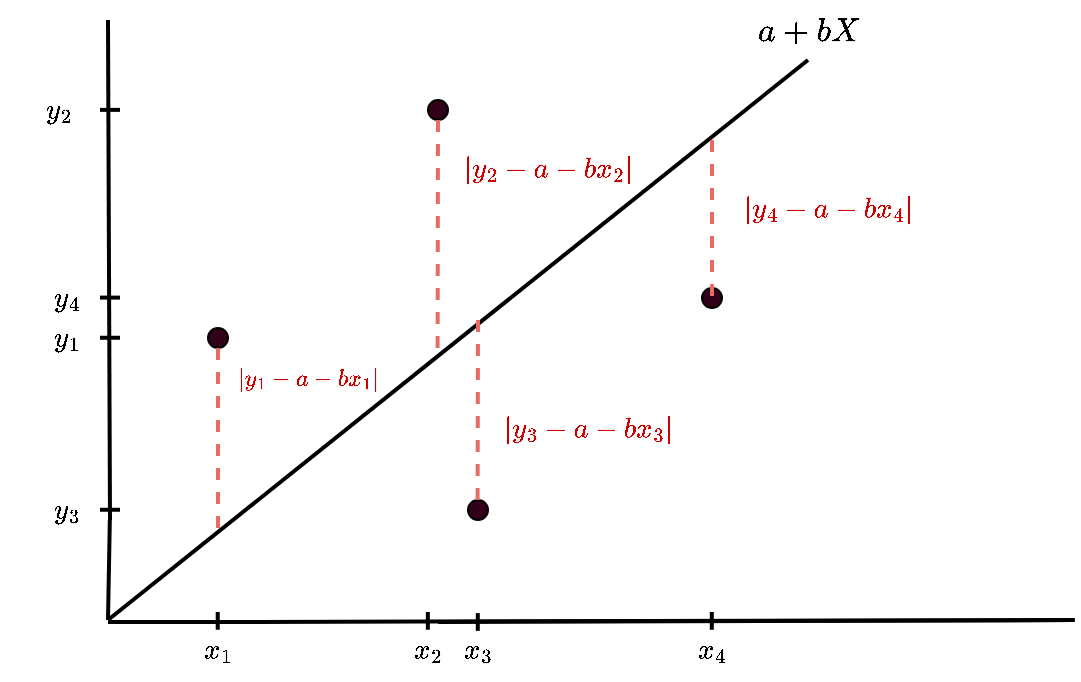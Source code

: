 <mxfile version="17.1.2" type="device"><diagram id="nsPbuXwJD46O_LvyIYFM" name="Page-1"><mxGraphModel dx="813" dy="452" grid="1" gridSize="10" guides="1" tooltips="1" connect="1" arrows="1" fold="1" page="1" pageScale="1" pageWidth="850" pageHeight="1100" math="1" shadow="0"><root><mxCell id="0"/><mxCell id="1" parent="0"/><mxCell id="ldof906dzvxWxCwIojxo-1" value="" style="endArrow=none;html=1;rounded=0;strokeWidth=2;startArrow=none;" parent="1" edge="1"><mxGeometry width="50" height="50" relative="1" as="geometry"><mxPoint x="641" y="430" as="sourcePoint"/><mxPoint x="640" y="180" as="targetPoint"/></mxGeometry></mxCell><mxCell id="ldof906dzvxWxCwIojxo-3" value="" style="endArrow=none;html=1;rounded=0;strokeWidth=2;startArrow=none;" parent="1" edge="1"><mxGeometry width="50" height="50" relative="1" as="geometry"><mxPoint x="805.0" y="480.985" as="sourcePoint"/><mxPoint x="1123.429" y="480" as="targetPoint"/></mxGeometry></mxCell><mxCell id="ldof906dzvxWxCwIojxo-5" value="" style="ellipse;whiteSpace=wrap;html=1;aspect=fixed;fillColor=#33001A;" parent="1" vertex="1"><mxGeometry x="690" y="334" width="10" height="10" as="geometry"/></mxCell><mxCell id="ldof906dzvxWxCwIojxo-6" value="" style="ellipse;whiteSpace=wrap;html=1;aspect=fixed;fillColor=#33001A;" parent="1" vertex="1"><mxGeometry x="820" y="420" width="10" height="10" as="geometry"/></mxCell><mxCell id="ldof906dzvxWxCwIojxo-7" value="" style="ellipse;whiteSpace=wrap;html=1;aspect=fixed;fillColor=#33001A;" parent="1" vertex="1"><mxGeometry x="800" y="220" width="10" height="10" as="geometry"/></mxCell><mxCell id="ldof906dzvxWxCwIojxo-8" value="" style="ellipse;whiteSpace=wrap;html=1;aspect=fixed;fillColor=#33001A;" parent="1" vertex="1"><mxGeometry x="937" y="314" width="10" height="10" as="geometry"/></mxCell><mxCell id="ldof906dzvxWxCwIojxo-9" value="" style="endArrow=none;html=1;rounded=0;strokeWidth=2;" parent="1" edge="1"><mxGeometry width="50" height="50" relative="1" as="geometry"><mxPoint x="640" y="480" as="sourcePoint"/><mxPoint x="990" y="200" as="targetPoint"/></mxGeometry></mxCell><mxCell id="ldof906dzvxWxCwIojxo-10" value="" style="endArrow=none;html=1;rounded=0;strokeWidth=2;exitX=0.5;exitY=1;exitDx=0;exitDy=0;dashed=1;strokeColor=#EA6B66;" parent="1" source="ldof906dzvxWxCwIojxo-5" edge="1"><mxGeometry width="50" height="50" relative="1" as="geometry"><mxPoint x="730" y="370" as="sourcePoint"/><mxPoint x="695" y="440" as="targetPoint"/></mxGeometry></mxCell><mxCell id="ldof906dzvxWxCwIojxo-11" value="" style="endArrow=none;html=1;rounded=0;strokeWidth=2;exitX=0.5;exitY=1;exitDx=0;exitDy=0;dashed=1;strokeColor=#EA6B66;" parent="1" source="ldof906dzvxWxCwIojxo-7" edge="1"><mxGeometry width="50" height="50" relative="1" as="geometry"><mxPoint x="804.8" y="280" as="sourcePoint"/><mxPoint x="804.8" y="350" as="targetPoint"/></mxGeometry></mxCell><mxCell id="ldof906dzvxWxCwIojxo-12" value="" style="endArrow=none;html=1;rounded=0;strokeWidth=2;dashed=1;strokeColor=#EA6B66;" parent="1" edge="1"><mxGeometry width="50" height="50" relative="1" as="geometry"><mxPoint x="825" y="330" as="sourcePoint"/><mxPoint x="824.8" y="420" as="targetPoint"/></mxGeometry></mxCell><mxCell id="ldof906dzvxWxCwIojxo-13" value="" style="endArrow=none;html=1;rounded=0;strokeWidth=2;dashed=1;strokeColor=#EA6B66;" parent="1" edge="1"><mxGeometry width="50" height="50" relative="1" as="geometry"><mxPoint x="942" y="240" as="sourcePoint"/><mxPoint x="942" y="320" as="targetPoint"/></mxGeometry></mxCell><mxCell id="ldof906dzvxWxCwIojxo-14" value="$$x_1$$" style="text;html=1;strokeColor=none;fillColor=none;align=center;verticalAlign=middle;whiteSpace=wrap;rounded=0;" parent="1" vertex="1"><mxGeometry x="665" y="480" width="60" height="30" as="geometry"/></mxCell><mxCell id="ldof906dzvxWxCwIojxo-15" value="$$x_2$$" style="text;html=1;strokeColor=none;fillColor=none;align=center;verticalAlign=middle;whiteSpace=wrap;rounded=0;" parent="1" vertex="1"><mxGeometry x="770" y="480" width="60" height="30" as="geometry"/></mxCell><mxCell id="ldof906dzvxWxCwIojxo-16" value="$$x_3$$" style="text;html=1;strokeColor=none;fillColor=none;align=center;verticalAlign=middle;whiteSpace=wrap;rounded=0;" parent="1" vertex="1"><mxGeometry x="795" y="480" width="60" height="30" as="geometry"/></mxCell><mxCell id="ldof906dzvxWxCwIojxo-17" value="$$x_4$$" style="text;html=1;strokeColor=none;fillColor=none;align=center;verticalAlign=middle;whiteSpace=wrap;rounded=0;" parent="1" vertex="1"><mxGeometry x="912" y="480" width="60" height="30" as="geometry"/></mxCell><mxCell id="ldof906dzvxWxCwIojxo-18" value="$$y_1$$" style="text;html=1;strokeColor=none;fillColor=none;align=center;verticalAlign=middle;whiteSpace=wrap;rounded=0;" parent="1" vertex="1"><mxGeometry x="590" y="324" width="60" height="30" as="geometry"/></mxCell><mxCell id="ldof906dzvxWxCwIojxo-19" value="$$y_2$$" style="text;html=1;strokeColor=none;fillColor=none;align=center;verticalAlign=middle;whiteSpace=wrap;rounded=0;" parent="1" vertex="1"><mxGeometry x="586" y="210" width="60" height="30" as="geometry"/></mxCell><mxCell id="ldof906dzvxWxCwIojxo-20" value="$$y_3$$" style="text;html=1;strokeColor=none;fillColor=none;align=center;verticalAlign=middle;whiteSpace=wrap;rounded=0;" parent="1" vertex="1"><mxGeometry x="590" y="410" width="60" height="30" as="geometry"/></mxCell><mxCell id="ldof906dzvxWxCwIojxo-21" value="$$y_4$$" style="text;html=1;strokeColor=none;fillColor=none;align=center;verticalAlign=middle;whiteSpace=wrap;rounded=0;" parent="1" vertex="1"><mxGeometry x="590" y="304" width="60" height="30" as="geometry"/></mxCell><mxCell id="ldof906dzvxWxCwIojxo-22" value="$$|y_3 - a - bx_3|$$" style="text;html=1;strokeColor=none;fillColor=none;align=center;verticalAlign=middle;whiteSpace=wrap;rounded=0;fontColor=#CC0000;" parent="1" vertex="1"><mxGeometry x="840" y="370" width="80" height="30" as="geometry"/></mxCell><mxCell id="ldof906dzvxWxCwIojxo-23" value="$$|y_4 - a - bx_4|$$" style="text;html=1;strokeColor=none;fillColor=default;align=center;verticalAlign=middle;whiteSpace=wrap;rounded=0;fontColor=#CC0000;" parent="1" vertex="1"><mxGeometry x="960" y="260" width="80" height="30" as="geometry"/></mxCell><mxCell id="ldof906dzvxWxCwIojxo-24" value="$$|y_2 - a - bx_2|$$" style="text;html=1;strokeColor=none;fillColor=none;align=center;verticalAlign=middle;whiteSpace=wrap;rounded=0;fontColor=#CC0000;" parent="1" vertex="1"><mxGeometry x="820" y="240" width="80" height="30" as="geometry"/></mxCell><mxCell id="ldof906dzvxWxCwIojxo-25" value="&lt;font style=&quot;font-size: 10px&quot;&gt;$$|y_1 - a - bx_1|$$&lt;/font&gt;" style="text;html=1;strokeColor=none;fillColor=none;align=center;verticalAlign=middle;whiteSpace=wrap;rounded=0;fontColor=#CC0000;" parent="1" vertex="1"><mxGeometry x="700" y="344" width="80" height="30" as="geometry"/></mxCell><mxCell id="ldof906dzvxWxCwIojxo-26" value="&lt;font style=&quot;font-size: 14px&quot;&gt;$$a + bX$$&lt;/font&gt;" style="text;html=1;strokeColor=none;fillColor=none;align=center;verticalAlign=middle;whiteSpace=wrap;rounded=0;" parent="1" vertex="1"><mxGeometry x="950" y="170" width="80" height="30" as="geometry"/></mxCell><mxCell id="ldof906dzvxWxCwIojxo-34" value="" style="endArrow=none;html=1;rounded=0;strokeWidth=2;" parent="1" edge="1"><mxGeometry width="50" height="50" relative="1" as="geometry"><mxPoint x="640" y="480" as="sourcePoint"/><mxPoint x="640.915" y="429.999" as="targetPoint"/></mxGeometry></mxCell><mxCell id="ldof906dzvxWxCwIojxo-36" value="" style="endArrow=none;html=1;rounded=0;strokeWidth=2;" parent="1" edge="1"><mxGeometry width="50" height="50" relative="1" as="geometry"><mxPoint x="640" y="481" as="sourcePoint"/><mxPoint x="700" y="481" as="targetPoint"/></mxGeometry></mxCell><mxCell id="ldof906dzvxWxCwIojxo-38" value="" style="endArrow=none;html=1;rounded=0;strokeWidth=2;startArrow=none;" parent="1" edge="1"><mxGeometry width="50" height="50" relative="1" as="geometry"><mxPoint x="700" y="481" as="sourcePoint"/><mxPoint x="1121.923" y="480" as="targetPoint"/></mxGeometry></mxCell><mxCell id="euw2FpFqnMaBSzVZ3uBt-1" value="" style="endArrow=none;html=1;rounded=0;strokeWidth=2;" edge="1" parent="1"><mxGeometry width="50" height="50" relative="1" as="geometry"><mxPoint x="636" y="224.94" as="sourcePoint"/><mxPoint x="646" y="224.94" as="targetPoint"/></mxGeometry></mxCell><mxCell id="euw2FpFqnMaBSzVZ3uBt-2" value="" style="endArrow=none;html=1;rounded=0;strokeWidth=2;" edge="1" parent="1"><mxGeometry width="50" height="50" relative="1" as="geometry"><mxPoint x="636" y="318.8" as="sourcePoint"/><mxPoint x="646" y="318.8" as="targetPoint"/></mxGeometry></mxCell><mxCell id="euw2FpFqnMaBSzVZ3uBt-3" value="" style="endArrow=none;html=1;rounded=0;strokeWidth=2;" edge="1" parent="1"><mxGeometry width="50" height="50" relative="1" as="geometry"><mxPoint x="636" y="338.88" as="sourcePoint"/><mxPoint x="646" y="338.88" as="targetPoint"/></mxGeometry></mxCell><mxCell id="euw2FpFqnMaBSzVZ3uBt-4" value="" style="endArrow=none;html=1;rounded=0;strokeWidth=2;" edge="1" parent="1"><mxGeometry width="50" height="50" relative="1" as="geometry"><mxPoint x="636.0" y="424.88" as="sourcePoint"/><mxPoint x="646.0" y="424.88" as="targetPoint"/></mxGeometry></mxCell><mxCell id="euw2FpFqnMaBSzVZ3uBt-5" value="" style="endArrow=none;html=1;rounded=0;strokeWidth=2;" edge="1" parent="1"><mxGeometry width="50" height="50" relative="1" as="geometry"><mxPoint x="694.86" y="484.88" as="sourcePoint"/><mxPoint x="694.86" y="476" as="targetPoint"/></mxGeometry></mxCell><mxCell id="euw2FpFqnMaBSzVZ3uBt-7" value="" style="endArrow=none;html=1;rounded=0;strokeWidth=2;" edge="1" parent="1"><mxGeometry width="50" height="50" relative="1" as="geometry"><mxPoint x="799.92" y="484.88" as="sourcePoint"/><mxPoint x="799.92" y="476" as="targetPoint"/></mxGeometry></mxCell><mxCell id="euw2FpFqnMaBSzVZ3uBt-9" value="" style="endArrow=none;html=1;rounded=0;strokeWidth=2;" edge="1" parent="1"><mxGeometry width="50" height="50" relative="1" as="geometry"><mxPoint x="824.9" y="485.44" as="sourcePoint"/><mxPoint x="824.9" y="476.56" as="targetPoint"/></mxGeometry></mxCell><mxCell id="euw2FpFqnMaBSzVZ3uBt-10" value="" style="endArrow=none;html=1;rounded=0;strokeWidth=2;" edge="1" parent="1"><mxGeometry width="50" height="50" relative="1" as="geometry"><mxPoint x="941.9" y="484.88" as="sourcePoint"/><mxPoint x="941.9" y="476.0" as="targetPoint"/></mxGeometry></mxCell></root></mxGraphModel></diagram></mxfile>